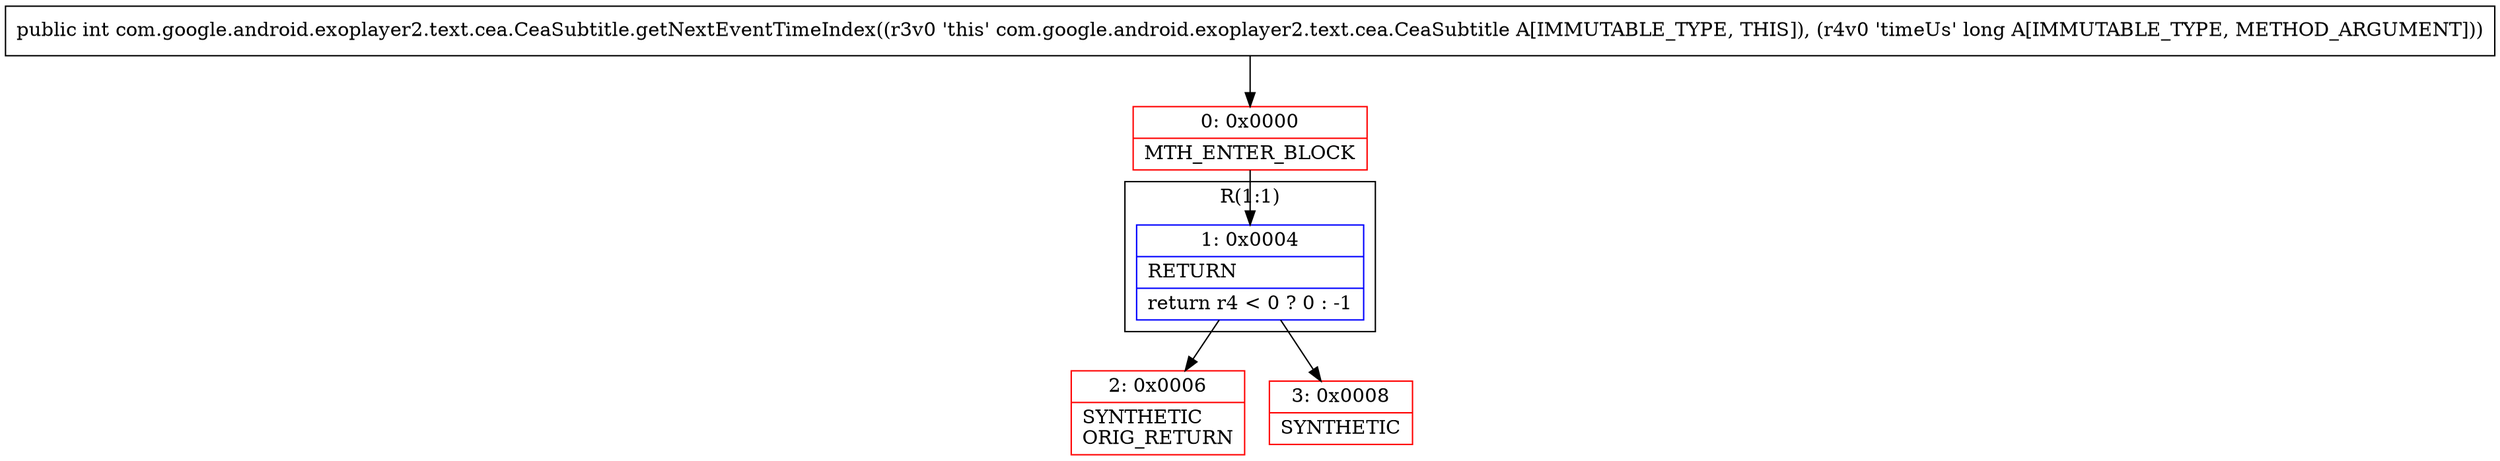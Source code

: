 digraph "CFG forcom.google.android.exoplayer2.text.cea.CeaSubtitle.getNextEventTimeIndex(J)I" {
subgraph cluster_Region_490929617 {
label = "R(1:1)";
node [shape=record,color=blue];
Node_1 [shape=record,label="{1\:\ 0x0004|RETURN\l|return r4 \< 0 ? 0 : \-1\l}"];
}
Node_0 [shape=record,color=red,label="{0\:\ 0x0000|MTH_ENTER_BLOCK\l}"];
Node_2 [shape=record,color=red,label="{2\:\ 0x0006|SYNTHETIC\lORIG_RETURN\l}"];
Node_3 [shape=record,color=red,label="{3\:\ 0x0008|SYNTHETIC\l}"];
MethodNode[shape=record,label="{public int com.google.android.exoplayer2.text.cea.CeaSubtitle.getNextEventTimeIndex((r3v0 'this' com.google.android.exoplayer2.text.cea.CeaSubtitle A[IMMUTABLE_TYPE, THIS]), (r4v0 'timeUs' long A[IMMUTABLE_TYPE, METHOD_ARGUMENT])) }"];
MethodNode -> Node_0;
Node_1 -> Node_2;
Node_1 -> Node_3;
Node_0 -> Node_1;
}

